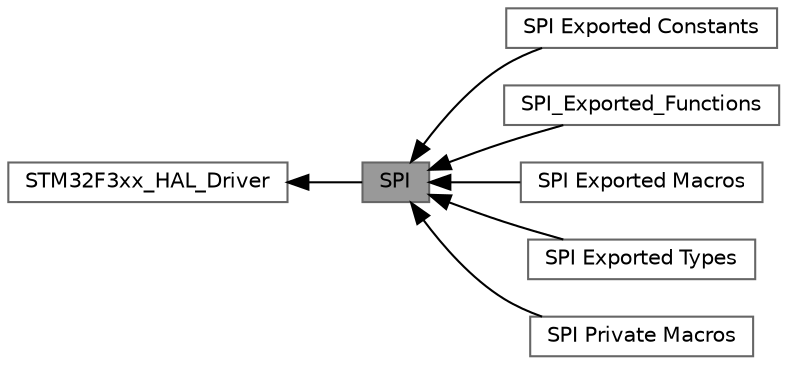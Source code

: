 digraph "SPI"
{
 // LATEX_PDF_SIZE
  bgcolor="transparent";
  edge [fontname=Helvetica,fontsize=10,labelfontname=Helvetica,labelfontsize=10];
  node [fontname=Helvetica,fontsize=10,shape=box,height=0.2,width=0.4];
  rankdir=LR;
  Node1 [id="Node000001",label="SPI",height=0.2,width=0.4,color="gray40", fillcolor="grey60", style="filled", fontcolor="black",tooltip="SPI HAL module driver."];
  Node4 [id="Node000004",label="SPI Exported Constants",height=0.2,width=0.4,color="grey40", fillcolor="white", style="filled",URL="$group___s_p_i___exported___constants.html",tooltip=" "];
  Node7 [id="Node000007",label="SPI_Exported_Functions",height=0.2,width=0.4,color="grey40", fillcolor="white", style="filled",URL="$group___s_p_i___exported___functions.html",tooltip=" "];
  Node5 [id="Node000005",label="SPI Exported Macros",height=0.2,width=0.4,color="grey40", fillcolor="white", style="filled",URL="$group___s_p_i___exported___macros.html",tooltip=" "];
  Node3 [id="Node000003",label="SPI Exported Types",height=0.2,width=0.4,color="grey40", fillcolor="white", style="filled",URL="$group___s_p_i___exported___types.html",tooltip=" "];
  Node6 [id="Node000006",label="SPI Private Macros",height=0.2,width=0.4,color="grey40", fillcolor="white", style="filled",URL="$group___s_p_i___private___macros.html",tooltip=" "];
  Node2 [id="Node000002",label="STM32F3xx_HAL_Driver",height=0.2,width=0.4,color="grey40", fillcolor="white", style="filled",URL="$group___s_t_m32_f3xx___h_a_l___driver.html",tooltip=" "];
  Node2->Node1 [shape=plaintext, dir="back", style="solid"];
  Node1->Node3 [shape=plaintext, dir="back", style="solid"];
  Node1->Node4 [shape=plaintext, dir="back", style="solid"];
  Node1->Node5 [shape=plaintext, dir="back", style="solid"];
  Node1->Node6 [shape=plaintext, dir="back", style="solid"];
  Node1->Node7 [shape=plaintext, dir="back", style="solid"];
}
